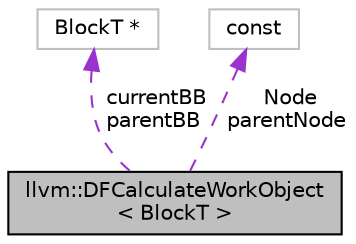 digraph "llvm::DFCalculateWorkObject&lt; BlockT &gt;"
{
 // LATEX_PDF_SIZE
  bgcolor="transparent";
  edge [fontname="Helvetica",fontsize="10",labelfontname="Helvetica",labelfontsize="10"];
  node [fontname="Helvetica",fontsize="10",shape=record];
  Node1 [label="llvm::DFCalculateWorkObject\l\< BlockT \>",height=0.2,width=0.4,color="black", fillcolor="grey75", style="filled", fontcolor="black",tooltip=" "];
  Node2 -> Node1 [dir="back",color="darkorchid3",fontsize="10",style="dashed",label=" currentBB\nparentBB" ,fontname="Helvetica"];
  Node2 [label="BlockT *",height=0.2,width=0.4,color="grey75",tooltip=" "];
  Node3 -> Node1 [dir="back",color="darkorchid3",fontsize="10",style="dashed",label=" Node\nparentNode" ,fontname="Helvetica"];
  Node3 [label="const",height=0.2,width=0.4,color="grey75",tooltip=" "];
}
